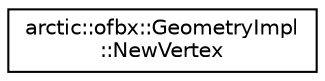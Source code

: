 digraph "Graphical Class Hierarchy"
{
 // LATEX_PDF_SIZE
  edge [fontname="Helvetica",fontsize="10",labelfontname="Helvetica",labelfontsize="10"];
  node [fontname="Helvetica",fontsize="10",shape=record];
  rankdir="LR";
  Node0 [label="arctic::ofbx::GeometryImpl\l::NewVertex",height=0.2,width=0.4,color="black", fillcolor="white", style="filled",URL="$structarctic_1_1ofbx_1_1_geometry_impl_1_1_new_vertex.html",tooltip=" "];
}
